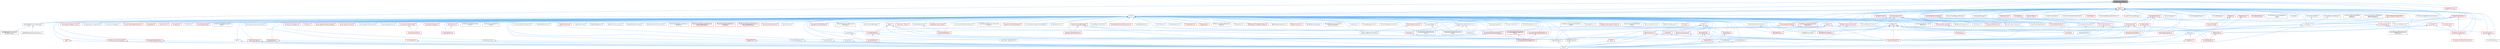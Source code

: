 digraph "UObjectBaseUtility.h"
{
 // INTERACTIVE_SVG=YES
 // LATEX_PDF_SIZE
  bgcolor="transparent";
  edge [fontname=Helvetica,fontsize=10,labelfontname=Helvetica,labelfontsize=10];
  node [fontname=Helvetica,fontsize=10,shape=box,height=0.2,width=0.4];
  Node1 [id="Node000001",label="UObjectBaseUtility.h",height=0.2,width=0.4,color="gray40", fillcolor="grey60", style="filled", fontcolor="black",tooltip=" "];
  Node1 -> Node2 [id="edge1_Node000001_Node000002",dir="back",color="steelblue1",style="solid",tooltip=" "];
  Node2 [id="Node000002",label="Actor.h",height=0.2,width=0.4,color="grey40", fillcolor="white", style="filled",URL="$d0/d43/Actor_8h.html",tooltip=" "];
  Node2 -> Node3 [id="edge2_Node000002_Node000003",dir="back",color="steelblue1",style="solid",tooltip=" "];
  Node3 [id="Node000003",label="AbilityTask_SpawnActor.h",height=0.2,width=0.4,color="grey40", fillcolor="white", style="filled",URL="$dc/d97/AbilityTask__SpawnActor_8h.html",tooltip=" "];
  Node2 -> Node4 [id="edge3_Node000002_Node000004",dir="back",color="steelblue1",style="solid",tooltip=" "];
  Node4 [id="Node000004",label="ActorDescContainerInstance\lCollection.h",height=0.2,width=0.4,color="red", fillcolor="#FFF0F0", style="filled",URL="$df/d80/ActorDescContainerInstanceCollection_8h.html",tooltip=" "];
  Node4 -> Node5 [id="edge4_Node000004_Node000005",dir="back",color="steelblue1",style="solid",tooltip=" "];
  Node5 [id="Node000005",label="WorldPartition.h",height=0.2,width=0.4,color="red", fillcolor="#FFF0F0", style="filled",URL="$de/d1e/WorldPartition_8h.html",tooltip=" "];
  Node2 -> Node25 [id="edge5_Node000002_Node000025",dir="back",color="steelblue1",style="solid",tooltip=" "];
  Node25 [id="Node000025",label="ActorDescList.h",height=0.2,width=0.4,color="red", fillcolor="#FFF0F0", style="filled",URL="$d7/da2/ActorDescList_8h.html",tooltip=" "];
  Node25 -> Node26 [id="edge6_Node000025_Node000026",dir="back",color="steelblue1",style="solid",tooltip=" "];
  Node26 [id="Node000026",label="ActorDescContainer.h",height=0.2,width=0.4,color="red", fillcolor="#FFF0F0", style="filled",URL="$de/df0/ActorDescContainer_8h.html",tooltip=" "];
  Node26 -> Node27 [id="edge7_Node000026_Node000027",dir="back",color="steelblue1",style="solid",tooltip=" "];
  Node27 [id="Node000027",label="ActorDescContainerCollection.h",height=0.2,width=0.4,color="red", fillcolor="#FFF0F0", style="filled",URL="$dc/df2/ActorDescContainerCollection_8h.html",tooltip=" "];
  Node2 -> Node35 [id="edge8_Node000002_Node000035",dir="back",color="steelblue1",style="solid",tooltip=" "];
  Node35 [id="Node000035",label="ActorDragDropOp.h",height=0.2,width=0.4,color="red", fillcolor="#FFF0F0", style="filled",URL="$dd/d1a/ActorDragDropOp_8h.html",tooltip=" "];
  Node2 -> Node37 [id="edge9_Node000002_Node000037",dir="back",color="steelblue1",style="solid",tooltip=" "];
  Node37 [id="Node000037",label="ActorElementEditorCopyAnd\lPaste.h",height=0.2,width=0.4,color="grey40", fillcolor="white", style="filled",URL="$d8/dc2/ActorElementEditorCopyAndPaste_8h.html",tooltip=" "];
  Node2 -> Node38 [id="edge10_Node000002_Node000038",dir="back",color="steelblue1",style="solid",tooltip=" "];
  Node38 [id="Node000038",label="AmbientSound.h",height=0.2,width=0.4,color="grey40", fillcolor="white", style="filled",URL="$dd/d28/AmbientSound_8h.html",tooltip=" "];
  Node38 -> Node39 [id="edge11_Node000038_Node000039",dir="back",color="steelblue1",style="solid",tooltip=" "];
  Node39 [id="Node000039",label="Engine.h",height=0.2,width=0.4,color="grey40", fillcolor="white", style="filled",URL="$d1/d34/Public_2Engine_8h.html",tooltip=" "];
  Node2 -> Node40 [id="edge12_Node000002_Node000040",dir="back",color="steelblue1",style="solid",tooltip=" "];
  Node40 [id="Node000040",label="AnimationEditorPreviewActor.h",height=0.2,width=0.4,color="grey40", fillcolor="white", style="filled",URL="$dc/d52/AnimationEditorPreviewActor_8h.html",tooltip=" "];
  Node2 -> Node41 [id="edge13_Node000002_Node000041",dir="back",color="steelblue1",style="solid",tooltip=" "];
  Node41 [id="Node000041",label="BandwidthTestActor.h",height=0.2,width=0.4,color="grey40", fillcolor="white", style="filled",URL="$d9/ddf/BandwidthTestActor_8h.html",tooltip=" "];
  Node2 -> Node42 [id="edge14_Node000002_Node000042",dir="back",color="steelblue1",style="solid",tooltip=" "];
  Node42 [id="Node000042",label="BoundsCopyComponent.h",height=0.2,width=0.4,color="grey40", fillcolor="white", style="filled",URL="$d2/d10/BoundsCopyComponent_8h.html",tooltip=" "];
  Node2 -> Node43 [id="edge15_Node000002_Node000043",dir="back",color="steelblue1",style="solid",tooltip=" "];
  Node43 [id="Node000043",label="Brush.h",height=0.2,width=0.4,color="red", fillcolor="#FFF0F0", style="filled",URL="$dc/d90/Brush_8h.html",tooltip=" "];
  Node43 -> Node45 [id="edge16_Node000043_Node000045",dir="back",color="steelblue1",style="solid",tooltip=" "];
  Node45 [id="Node000045",label="DlgReferenceTree.h",height=0.2,width=0.4,color="grey40", fillcolor="white", style="filled",URL="$db/dd3/DlgReferenceTree_8h.html",tooltip=" "];
  Node43 -> Node46 [id="edge17_Node000043_Node000046",dir="back",color="steelblue1",style="solid",tooltip=" "];
  Node46 [id="Node000046",label="EditorEngine.h",height=0.2,width=0.4,color="red", fillcolor="#FFF0F0", style="filled",URL="$da/d0c/EditorEngine_8h.html",tooltip=" "];
  Node46 -> Node265 [id="edge18_Node000046_Node000265",dir="back",color="steelblue1",style="solid",tooltip=" "];
  Node265 [id="Node000265",label="UnrealEdEngine.h",height=0.2,width=0.4,color="red", fillcolor="#FFF0F0", style="filled",URL="$d2/d51/UnrealEdEngine_8h.html",tooltip=" "];
  Node43 -> Node39 [id="edge19_Node000043_Node000039",dir="back",color="steelblue1",style="solid",tooltip=" "];
  Node43 -> Node267 [id="edge20_Node000043_Node000267",dir="back",color="steelblue1",style="solid",tooltip=" "];
  Node267 [id="Node000267",label="EngineSharedPCH.h",height=0.2,width=0.4,color="red", fillcolor="#FFF0F0", style="filled",URL="$dc/dbb/EngineSharedPCH_8h.html",tooltip=" "];
  Node2 -> Node352 [id="edge21_Node000002_Node000352",dir="back",color="steelblue1",style="solid",tooltip=" "];
  Node352 [id="Node000352",label="CableActor.h",height=0.2,width=0.4,color="grey40", fillcolor="white", style="filled",URL="$dd/d5e/CableActor_8h.html",tooltip=" "];
  Node2 -> Node353 [id="edge22_Node000002_Node000353",dir="back",color="steelblue1",style="solid",tooltip=" "];
  Node353 [id="Node000353",label="CacheManagerActor.h",height=0.2,width=0.4,color="grey40", fillcolor="white", style="filled",URL="$d6/d22/CacheManagerActor_8h.html",tooltip=" "];
  Node2 -> Node354 [id="edge23_Node000002_Node000354",dir="back",color="steelblue1",style="solid",tooltip=" "];
  Node354 [id="Node000354",label="CameraActor.h",height=0.2,width=0.4,color="grey40", fillcolor="white", style="filled",URL="$d4/df4/CameraActor_8h.html",tooltip=" "];
  Node354 -> Node39 [id="edge24_Node000354_Node000039",dir="back",color="steelblue1",style="solid",tooltip=" "];
  Node2 -> Node355 [id="edge25_Node000002_Node000355",dir="back",color="steelblue1",style="solid",tooltip=" "];
  Node355 [id="Node000355",label="CameraShakeSourceActor.h",height=0.2,width=0.4,color="grey40", fillcolor="white", style="filled",URL="$d5/d92/CameraShakeSourceActor_8h.html",tooltip=" "];
  Node2 -> Node356 [id="edge26_Node000002_Node000356",dir="back",color="steelblue1",style="solid",tooltip=" "];
  Node356 [id="Node000356",label="ChaosDeformableCollisions\lActor.h",height=0.2,width=0.4,color="grey40", fillcolor="white", style="filled",URL="$d2/dce/ChaosDeformableCollisionsActor_8h.html",tooltip=" "];
  Node2 -> Node357 [id="edge27_Node000002_Node000357",dir="back",color="steelblue1",style="solid",tooltip=" "];
  Node357 [id="Node000357",label="ChaosDeformableConstraints\lActor.h",height=0.2,width=0.4,color="grey40", fillcolor="white", style="filled",URL="$d0/dd2/ChaosDeformableConstraintsActor_8h.html",tooltip=" "];
  Node2 -> Node358 [id="edge28_Node000002_Node000358",dir="back",color="steelblue1",style="solid",tooltip=" "];
  Node358 [id="Node000358",label="ChaosDeformableSolverActor.h",height=0.2,width=0.4,color="grey40", fillcolor="white", style="filled",URL="$d2/de9/ChaosDeformableSolverActor_8h.html",tooltip=" "];
  Node358 -> Node356 [id="edge29_Node000358_Node000356",dir="back",color="steelblue1",style="solid",tooltip=" "];
  Node358 -> Node357 [id="edge30_Node000358_Node000357",dir="back",color="steelblue1",style="solid",tooltip=" "];
  Node358 -> Node359 [id="edge31_Node000358_Node000359",dir="back",color="steelblue1",style="solid",tooltip=" "];
  Node359 [id="Node000359",label="FleshActor.h",height=0.2,width=0.4,color="grey40", fillcolor="white", style="filled",URL="$d1/d7e/FleshActor_8h.html",tooltip=" "];
  Node2 -> Node360 [id="edge32_Node000002_Node000360",dir="back",color="steelblue1",style="solid",tooltip=" "];
  Node360 [id="Node000360",label="Character.h",height=0.2,width=0.4,color="red", fillcolor="#FFF0F0", style="filled",URL="$db/dc7/Character_8h.html",tooltip=" "];
  Node360 -> Node363 [id="edge33_Node000360_Node000363",dir="back",color="steelblue1",style="solid",tooltip=" "];
  Node363 [id="Node000363",label="EngineMinimal.h",height=0.2,width=0.4,color="grey40", fillcolor="white", style="filled",URL="$d0/d2c/EngineMinimal_8h.html",tooltip=" "];
  Node363 -> Node39 [id="edge34_Node000363_Node000039",dir="back",color="steelblue1",style="solid",tooltip=" "];
  Node2 -> Node364 [id="edge35_Node000002_Node000364",dir="back",color="steelblue1",style="solid",tooltip=" "];
  Node364 [id="Node000364",label="CinematicExporter.h",height=0.2,width=0.4,color="grey40", fillcolor="white", style="filled",URL="$d8/d3d/CinematicExporter_8h.html",tooltip=" "];
  Node2 -> Node365 [id="edge36_Node000002_Node000365",dir="back",color="steelblue1",style="solid",tooltip=" "];
  Node365 [id="Node000365",label="ClusterUnionActor.h",height=0.2,width=0.4,color="grey40", fillcolor="white", style="filled",URL="$d5/d54/ClusterUnionActor_8h.html",tooltip=" "];
  Node2 -> Node366 [id="edge37_Node000002_Node000366",dir="back",color="steelblue1",style="solid",tooltip=" "];
  Node366 [id="Node000366",label="ComponentEditorUtils.h",height=0.2,width=0.4,color="red", fillcolor="#FFF0F0", style="filled",URL="$d0/d4b/ComponentEditorUtils_8h.html",tooltip=" "];
  Node2 -> Node368 [id="edge38_Node000002_Node000368",dir="back",color="steelblue1",style="solid",tooltip=" "];
  Node368 [id="Node000368",label="ComponentVisualizer.h",height=0.2,width=0.4,color="red", fillcolor="#FFF0F0", style="filled",URL="$d3/d9b/ComponentVisualizer_8h.html",tooltip=" "];
  Node368 -> Node265 [id="edge39_Node000368_Node000265",dir="back",color="steelblue1",style="solid",tooltip=" "];
  Node2 -> Node370 [id="edge40_Node000002_Node000370",dir="back",color="steelblue1",style="solid",tooltip=" "];
  Node370 [id="Node000370",label="ControlPointMeshActor.h",height=0.2,width=0.4,color="grey40", fillcolor="white", style="filled",URL="$d8/db7/ControlPointMeshActor_8h.html",tooltip=" "];
  Node2 -> Node371 [id="edge41_Node000002_Node000371",dir="back",color="steelblue1",style="solid",tooltip=" "];
  Node371 [id="Node000371",label="Controller.h",height=0.2,width=0.4,color="red", fillcolor="#FFF0F0", style="filled",URL="$de/d4a/Controller_8h.html",tooltip=" "];
  Node371 -> Node363 [id="edge42_Node000371_Node000363",dir="back",color="steelblue1",style="solid",tooltip=" "];
  Node371 -> Node267 [id="edge43_Node000371_Node000267",dir="back",color="steelblue1",style="solid",tooltip=" "];
  Node2 -> Node768 [id="edge44_Node000002_Node000768",dir="back",color="steelblue1",style="solid",tooltip=" "];
  Node768 [id="Node000768",label="DecalActor.h",height=0.2,width=0.4,color="grey40", fillcolor="white", style="filled",URL="$d2/d2d/DecalActor_8h.html",tooltip=" "];
  Node768 -> Node39 [id="edge45_Node000768_Node000039",dir="back",color="steelblue1",style="solid",tooltip=" "];
  Node2 -> Node769 [id="edge46_Node000002_Node000769",dir="back",color="steelblue1",style="solid",tooltip=" "];
  Node769 [id="Node000769",label="DefaultLevelSequenceInstance\lData.h",height=0.2,width=0.4,color="grey40", fillcolor="white", style="filled",URL="$d0/d8b/DefaultLevelSequenceInstanceData_8h.html",tooltip=" "];
  Node2 -> Node760 [id="edge47_Node000002_Node000760",dir="back",color="steelblue1",style="solid",tooltip=" "];
  Node760 [id="Node000760",label="DemoNetDriver.h",height=0.2,width=0.4,color="grey40", fillcolor="white", style="filled",URL="$df/df9/DemoNetDriver_8h.html",tooltip=" "];
  Node2 -> Node770 [id="edge48_Node000002_Node000770",dir="back",color="steelblue1",style="solid",tooltip=" "];
  Node770 [id="Node000770",label="DisplayClusterLightCardActor.h",height=0.2,width=0.4,color="red", fillcolor="#FFF0F0", style="filled",URL="$d5/dc7/DisplayClusterLightCardActor_8h.html",tooltip=" "];
  Node2 -> Node147 [id="edge49_Node000002_Node000147",dir="back",color="steelblue1",style="solid",tooltip=" "];
  Node147 [id="Node000147",label="DisplayClusterRootActor.h",height=0.2,width=0.4,color="red", fillcolor="#FFF0F0", style="filled",URL="$d0/d41/DisplayClusterRootActor_8h.html",tooltip=" "];
  Node2 -> Node772 [id="edge50_Node000002_Node000772",dir="back",color="steelblue1",style="solid",tooltip=" "];
  Node772 [id="Node000772",label="DisplayClusterTestPatterns\lActor.h",height=0.2,width=0.4,color="grey40", fillcolor="white", style="filled",URL="$d0/dac/DisplayClusterTestPatternsActor_8h.html",tooltip=" "];
  Node2 -> Node45 [id="edge51_Node000002_Node000045",dir="back",color="steelblue1",style="solid",tooltip=" "];
  Node2 -> Node773 [id="edge52_Node000002_Node000773",dir="back",color="steelblue1",style="solid",tooltip=" "];
  Node773 [id="Node000773",label="DocumentationActor.h",height=0.2,width=0.4,color="grey40", fillcolor="white", style="filled",URL="$d0/dc6/DocumentationActor_8h.html",tooltip=" "];
  Node2 -> Node774 [id="edge53_Node000002_Node000774",dir="back",color="steelblue1",style="solid",tooltip=" "];
  Node774 [id="Node000774",label="EditorActorSubsystem.h",height=0.2,width=0.4,color="grey40", fillcolor="white", style="filled",URL="$d8/db1/EditorActorSubsystem_8h.html",tooltip=" "];
  Node2 -> Node46 [id="edge54_Node000002_Node000046",dir="back",color="steelblue1",style="solid",tooltip=" "];
  Node2 -> Node775 [id="edge55_Node000002_Node000775",dir="back",color="steelblue1",style="solid",tooltip=" "];
  Node775 [id="Node000775",label="Emitter.h",height=0.2,width=0.4,color="red", fillcolor="#FFF0F0", style="filled",URL="$da/d24/Emitter_8h.html",tooltip=" "];
  Node2 -> Node363 [id="edge56_Node000002_Node000363",dir="back",color="steelblue1",style="solid",tooltip=" "];
  Node2 -> Node267 [id="edge57_Node000002_Node000267",dir="back",color="steelblue1",style="solid",tooltip=" "];
  Node2 -> Node283 [id="edge58_Node000002_Node000283",dir="back",color="steelblue1",style="solid",tooltip=" "];
  Node283 [id="Node000283",label="EngineUtils.h",height=0.2,width=0.4,color="red", fillcolor="#FFF0F0", style="filled",URL="$d4/d61/EngineUtils_8h.html",tooltip=" "];
  Node283 -> Node39 [id="edge59_Node000283_Node000039",dir="back",color="steelblue1",style="solid",tooltip=" "];
  Node2 -> Node777 [id="edge60_Node000002_Node000777",dir="back",color="steelblue1",style="solid",tooltip=" "];
  Node777 [id="Node000777",label="EnvQueryGenerator_Actors\lOfClass.h",height=0.2,width=0.4,color="grey40", fillcolor="white", style="filled",URL="$d7/d2e/EnvQueryGenerator__ActorsOfClass_8h.html",tooltip=" "];
  Node2 -> Node183 [id="edge61_Node000002_Node000183",dir="back",color="steelblue1",style="solid",tooltip=" "];
  Node183 [id="Node000183",label="ExportTextDragDropOp.h",height=0.2,width=0.4,color="grey40", fillcolor="white", style="filled",URL="$de/d5c/ExportTextDragDropOp_8h.html",tooltip=" "];
  Node2 -> Node184 [id="edge62_Node000002_Node000184",dir="back",color="steelblue1",style="solid",tooltip=" "];
  Node184 [id="Node000184",label="ExternalDirtyActorsTracker.h",height=0.2,width=0.4,color="grey40", fillcolor="white", style="filled",URL="$db/d89/ExternalDirtyActorsTracker_8h.html",tooltip=" "];
  Node184 -> Node5 [id="edge63_Node000184_Node000005",dir="back",color="steelblue1",style="solid",tooltip=" "];
  Node2 -> Node359 [id="edge64_Node000002_Node000359",dir="back",color="steelblue1",style="solid",tooltip=" "];
  Node2 -> Node761 [id="edge65_Node000002_Node000761",dir="back",color="steelblue1",style="solid",tooltip=" "];
  Node761 [id="Node000761",label="GameModeBase.h",height=0.2,width=0.4,color="red", fillcolor="#FFF0F0", style="filled",URL="$d2/d5b/GameModeBase_8h.html",tooltip=" "];
  Node761 -> Node363 [id="edge66_Node000761_Node000363",dir="back",color="steelblue1",style="solid",tooltip=" "];
  Node761 -> Node764 [id="edge67_Node000761_Node000764",dir="back",color="steelblue1",style="solid",tooltip=" "];
  Node764 [id="Node000764",label="GameStateBase.h",height=0.2,width=0.4,color="red", fillcolor="#FFF0F0", style="filled",URL="$dd/db9/GameStateBase_8h.html",tooltip=" "];
  Node2 -> Node778 [id="edge68_Node000002_Node000778",dir="back",color="steelblue1",style="solid",tooltip=" "];
  Node778 [id="Node000778",label="GameSession.h",height=0.2,width=0.4,color="grey40", fillcolor="white", style="filled",URL="$d1/d7f/GameSession_8h.html",tooltip=" "];
  Node778 -> Node39 [id="edge69_Node000778_Node000039",dir="back",color="steelblue1",style="solid",tooltip=" "];
  Node2 -> Node764 [id="edge70_Node000002_Node000764",dir="back",color="steelblue1",style="solid",tooltip=" "];
  Node2 -> Node779 [id="edge71_Node000002_Node000779",dir="back",color="steelblue1",style="solid",tooltip=" "];
  Node779 [id="Node000779",label="GameplayAbilityTargetActor.h",height=0.2,width=0.4,color="red", fillcolor="#FFF0F0", style="filled",URL="$d7/d35/GameplayAbilityTargetActor_8h.html",tooltip=" "];
  Node2 -> Node787 [id="edge72_Node000002_Node000787",dir="back",color="steelblue1",style="solid",tooltip=" "];
  Node787 [id="Node000787",label="GameplayAbilityTargetData\lFilter.h",height=0.2,width=0.4,color="red", fillcolor="#FFF0F0", style="filled",URL="$d5/d2f/GameplayAbilityTargetDataFilter_8h.html",tooltip=" "];
  Node787 -> Node779 [id="edge73_Node000787_Node000779",dir="back",color="steelblue1",style="solid",tooltip=" "];
  Node2 -> Node793 [id="edge74_Node000002_Node000793",dir="back",color="steelblue1",style="solid",tooltip=" "];
  Node793 [id="Node000793",label="GameplayAbilityTargetTypes.h",height=0.2,width=0.4,color="red", fillcolor="#FFF0F0", style="filled",URL="$d8/dd1/GameplayAbilityTargetTypes_8h.html",tooltip=" "];
  Node793 -> Node3 [id="edge75_Node000793_Node000003",dir="back",color="steelblue1",style="solid",tooltip=" "];
  Node793 -> Node779 [id="edge76_Node000793_Node000779",dir="back",color="steelblue1",style="solid",tooltip=" "];
  Node2 -> Node841 [id="edge77_Node000002_Node000841",dir="back",color="steelblue1",style="solid",tooltip=" "];
  Node841 [id="Node000841",label="GameplayAbilityWorldReticle.h",height=0.2,width=0.4,color="red", fillcolor="#FFF0F0", style="filled",URL="$db/dd7/GameplayAbilityWorldReticle_8h.html",tooltip=" "];
  Node841 -> Node779 [id="edge78_Node000841_Node000779",dir="back",color="steelblue1",style="solid",tooltip=" "];
  Node2 -> Node843 [id="edge79_Node000002_Node000843",dir="back",color="steelblue1",style="solid",tooltip=" "];
  Node843 [id="Node000843",label="GameplayCueNotify_Actor.h",height=0.2,width=0.4,color="red", fillcolor="#FFF0F0", style="filled",URL="$df/d91/GameplayCueNotify__Actor_8h.html",tooltip=" "];
  Node2 -> Node846 [id="edge80_Node000002_Node000846",dir="back",color="steelblue1",style="solid",tooltip=" "];
  Node846 [id="Node000846",label="GameplayEffectTypes.h",height=0.2,width=0.4,color="red", fillcolor="#FFF0F0", style="filled",URL="$d7/d59/GameplayEffectTypes_8h.html",tooltip=" "];
  Node846 -> Node847 [id="edge81_Node000846_Node000847",dir="back",color="steelblue1",style="solid",tooltip=" "];
  Node847 [id="Node000847",label="AbilitySystemGlobals.h",height=0.2,width=0.4,color="red", fillcolor="#FFF0F0", style="filled",URL="$dc/d82/AbilitySystemGlobals_8h.html",tooltip=" "];
  Node846 -> Node793 [id="edge82_Node000846_Node000793",dir="back",color="steelblue1",style="solid",tooltip=" "];
  Node2 -> Node766 [id="edge83_Node000002_Node000766",dir="back",color="steelblue1",style="solid",tooltip=" "];
  Node766 [id="Node000766",label="GameplayStatics.h",height=0.2,width=0.4,color="grey40", fillcolor="white", style="filled",URL="$d9/dc8/GameplayStatics_8h.html",tooltip=" "];
  Node766 -> Node363 [id="edge84_Node000766_Node000363",dir="back",color="steelblue1",style="solid",tooltip=" "];
  Node2 -> Node878 [id="edge85_Node000002_Node000878",dir="back",color="steelblue1",style="solid",tooltip=" "];
  Node878 [id="Node000878",label="GameplayTask_SpawnActor.h",height=0.2,width=0.4,color="grey40", fillcolor="white", style="filled",URL="$de/d1d/GameplayTask__SpawnActor_8h.html",tooltip=" "];
  Node2 -> Node879 [id="edge86_Node000002_Node000879",dir="back",color="steelblue1",style="solid",tooltip=" "];
  Node879 [id="Node000879",label="GenericSmartObject.h",height=0.2,width=0.4,color="grey40", fillcolor="white", style="filled",URL="$db/dd3/GenericSmartObject_8h.html",tooltip=" "];
  Node2 -> Node880 [id="edge87_Node000002_Node000880",dir="back",color="steelblue1",style="solid",tooltip=" "];
  Node880 [id="Node000880",label="GenericTeamAgentInterface.h",height=0.2,width=0.4,color="red", fillcolor="#FFF0F0", style="filled",URL="$de/dd7/GenericTeamAgentInterface_8h.html",tooltip=" "];
  Node2 -> Node906 [id="edge88_Node000002_Node000906",dir="back",color="steelblue1",style="solid",tooltip=" "];
  Node906 [id="Node000906",label="GraphEditor.h",height=0.2,width=0.4,color="red", fillcolor="#FFF0F0", style="filled",URL="$dc/dc5/GraphEditor_8h.html",tooltip=" "];
  Node2 -> Node971 [id="edge89_Node000002_Node000971",dir="back",color="steelblue1",style="solid",tooltip=" "];
  Node971 [id="Node000971",label="GroomActor.h",height=0.2,width=0.4,color="red", fillcolor="#FFF0F0", style="filled",URL="$d6/de0/GroomActor_8h.html",tooltip=" "];
  Node2 -> Node973 [id="edge90_Node000002_Node000973",dir="back",color="steelblue1",style="solid",tooltip=" "];
  Node973 [id="Node000973",label="GroupActor.h",height=0.2,width=0.4,color="red", fillcolor="#FFF0F0", style="filled",URL="$da/dd2/GroupActor_8h.html",tooltip=" "];
  Node2 -> Node974 [id="edge91_Node000002_Node000974",dir="back",color="steelblue1",style="solid",tooltip=" "];
  Node974 [id="Node000974",label="HLODActor.h",height=0.2,width=0.4,color="grey40", fillcolor="white", style="filled",URL="$d7/d35/HLODActor_8h.html",tooltip=" "];
  Node2 -> Node975 [id="edge92_Node000002_Node000975",dir="back",color="steelblue1",style="solid",tooltip=" "];
  Node975 [id="Node000975",label="HUD.h",height=0.2,width=0.4,color="red", fillcolor="#FFF0F0", style="filled",URL="$d0/d0b/HUD_8h.html",tooltip=" "];
  Node975 -> Node39 [id="edge93_Node000975_Node000039",dir="back",color="steelblue1",style="solid",tooltip=" "];
  Node2 -> Node978 [id="edge94_Node000002_Node000978",dir="back",color="steelblue1",style="solid",tooltip=" "];
  Node978 [id="Node000978",label="HeterogeneousVolumeInterface.h",height=0.2,width=0.4,color="grey40", fillcolor="white", style="filled",URL="$d3/de3/HeterogeneousVolumeInterface_8h.html",tooltip=" "];
  Node2 -> Node979 [id="edge95_Node000002_Node000979",dir="back",color="steelblue1",style="solid",tooltip=" "];
  Node979 [id="Node000979",label="Info.h",height=0.2,width=0.4,color="red", fillcolor="#FFF0F0", style="filled",URL="$d3/d00/Info_8h.html",tooltip=" "];
  Node979 -> Node39 [id="edge96_Node000979_Node000039",dir="back",color="steelblue1",style="solid",tooltip=" "];
  Node979 -> Node267 [id="edge97_Node000979_Node000267",dir="back",color="steelblue1",style="solid",tooltip=" "];
  Node979 -> Node761 [id="edge98_Node000979_Node000761",dir="back",color="steelblue1",style="solid",tooltip=" "];
  Node979 -> Node778 [id="edge99_Node000979_Node000778",dir="back",color="steelblue1",style="solid",tooltip=" "];
  Node979 -> Node764 [id="edge100_Node000979_Node000764",dir="back",color="steelblue1",style="solid",tooltip=" "];
  Node979 -> Node984 [id="edge101_Node000979_Node000984",dir="back",color="steelblue1",style="solid",tooltip=" "];
  Node984 [id="Node000984",label="PlayerState.h",height=0.2,width=0.4,color="red", fillcolor="#FFF0F0", style="filled",URL="$d4/d0c/PlayerState_8h.html",tooltip=" "];
  Node984 -> Node39 [id="edge102_Node000984_Node000039",dir="back",color="steelblue1",style="solid",tooltip=" "];
  Node979 -> Node281 [id="edge103_Node000979_Node000281",dir="back",color="steelblue1",style="solid",tooltip=" "];
  Node281 [id="Node000281",label="WorldSettings.h",height=0.2,width=0.4,color="red", fillcolor="#FFF0F0", style="filled",URL="$dd/d74/WorldSettings_8h.html",tooltip=" "];
  Node281 -> Node39 [id="edge104_Node000281_Node000039",dir="back",color="steelblue1",style="solid",tooltip=" "];
  Node281 -> Node267 [id="edge105_Node000281_Node000267",dir="back",color="steelblue1",style="solid",tooltip=" "];
  Node281 -> Node283 [id="edge106_Node000281_Node000283",dir="back",color="steelblue1",style="solid",tooltip=" "];
  Node2 -> Node1000 [id="edge107_Node000002_Node001000",dir="back",color="steelblue1",style="solid",tooltip=" "];
  Node1000 [id="Node001000",label="InteractiveToolObjects.h",height=0.2,width=0.4,color="red", fillcolor="#FFF0F0", style="filled",URL="$d6/d81/InteractiveToolObjects_8h.html",tooltip=" "];
  Node2 -> Node1007 [id="edge108_Node000002_Node001007",dir="back",color="steelblue1",style="solid",tooltip=" "];
  Node1007 [id="Node001007",label="KismetEditorUtilities.h",height=0.2,width=0.4,color="red", fillcolor="#FFF0F0", style="filled",URL="$d4/d72/KismetEditorUtilities_8h.html",tooltip=" "];
  Node2 -> Node912 [id="edge109_Node000002_Node000912",dir="back",color="steelblue1",style="solid",tooltip=" "];
  Node912 [id="Node000912",label="KismetNodeInfoContext.h",height=0.2,width=0.4,color="grey40", fillcolor="white", style="filled",URL="$d3/dfc/KismetNodeInfoContext_8h.html",tooltip=" "];
  Node2 -> Node668 [id="edge110_Node000002_Node000668",dir="back",color="steelblue1",style="solid",tooltip=" "];
  Node668 [id="Node000668",label="LODActor.h",height=0.2,width=0.4,color="red", fillcolor="#FFF0F0", style="filled",URL="$df/de0/LODActor_8h.html",tooltip=" "];
  Node2 -> Node1009 [id="edge111_Node000002_Node001009",dir="back",color="steelblue1",style="solid",tooltip=" "];
  Node1009 [id="Node001009",label="LandscapeBlueprintBrushBase.h",height=0.2,width=0.4,color="red", fillcolor="#FFF0F0", style="filled",URL="$d5/de5/LandscapeBlueprintBrushBase_8h.html",tooltip=" "];
  Node2 -> Node1010 [id="edge112_Node000002_Node001010",dir="back",color="steelblue1",style="solid",tooltip=" "];
  Node1010 [id="Node001010",label="LandscapeGizmoActor.h",height=0.2,width=0.4,color="red", fillcolor="#FFF0F0", style="filled",URL="$d5/d41/LandscapeGizmoActor_8h.html",tooltip=" "];
  Node2 -> Node1012 [id="edge113_Node000002_Node001012",dir="back",color="steelblue1",style="solid",tooltip=" "];
  Node1012 [id="Node001012",label="LandscapeMeshProxyActor.h",height=0.2,width=0.4,color="grey40", fillcolor="white", style="filled",URL="$d9/d7e/LandscapeMeshProxyActor_8h.html",tooltip=" "];
  Node2 -> Node442 [id="edge114_Node000002_Node000442",dir="back",color="steelblue1",style="solid",tooltip=" "];
  Node442 [id="Node000442",label="LandscapeProxy.h",height=0.2,width=0.4,color="red", fillcolor="#FFF0F0", style="filled",URL="$db/dae/LandscapeProxy_8h.html",tooltip=" "];
  Node2 -> Node1013 [id="edge115_Node000002_Node001013",dir="back",color="steelblue1",style="solid",tooltip=" "];
  Node1013 [id="Node001013",label="LandscapeSplineActor.h",height=0.2,width=0.4,color="grey40", fillcolor="white", style="filled",URL="$d8/d09/LandscapeSplineActor_8h.html",tooltip=" "];
  Node2 -> Node1014 [id="edge116_Node000002_Node001014",dir="back",color="steelblue1",style="solid",tooltip=" "];
  Node1014 [id="Node001014",label="LevelBounds.h",height=0.2,width=0.4,color="grey40", fillcolor="white", style="filled",URL="$d8/d37/LevelBounds_8h.html",tooltip=" "];
  Node1014 -> Node39 [id="edge117_Node001014_Node000039",dir="back",color="steelblue1",style="solid",tooltip=" "];
  Node2 -> Node168 [id="edge118_Node000002_Node000168",dir="back",color="steelblue1",style="solid",tooltip=" "];
  Node168 [id="Node000168",label="LevelEditorViewport.h",height=0.2,width=0.4,color="red", fillcolor="#FFF0F0", style="filled",URL="$d4/ddf/LevelEditorViewport_8h.html",tooltip=" "];
  Node2 -> Node1015 [id="edge119_Node000002_Node001015",dir="back",color="steelblue1",style="solid",tooltip=" "];
  Node1015 [id="Node001015",label="LevelInstanceActor.h",height=0.2,width=0.4,color="red", fillcolor="#FFF0F0", style="filled",URL="$d6/d53/LevelInstanceActor_8h.html",tooltip=" "];
  Node2 -> Node1016 [id="edge120_Node000002_Node001016",dir="back",color="steelblue1",style="solid",tooltip=" "];
  Node1016 [id="Node001016",label="LevelInstanceActorImpl.h",height=0.2,width=0.4,color="red", fillcolor="#FFF0F0", style="filled",URL="$d6/df6/LevelInstanceActorImpl_8h.html",tooltip=" "];
  Node1016 -> Node1015 [id="edge121_Node001016_Node001015",dir="back",color="steelblue1",style="solid",tooltip=" "];
  Node2 -> Node1019 [id="edge122_Node000002_Node001019",dir="back",color="steelblue1",style="solid",tooltip=" "];
  Node1019 [id="Node001019",label="LevelInstanceEditorInstance\lActor.h",height=0.2,width=0.4,color="grey40", fillcolor="white", style="filled",URL="$d8/d5a/LevelInstanceEditorInstanceActor_8h.html",tooltip=" "];
  Node2 -> Node1020 [id="edge123_Node000002_Node001020",dir="back",color="steelblue1",style="solid",tooltip=" "];
  Node1020 [id="Node001020",label="LevelInstanceEditorPivot\lActor.h",height=0.2,width=0.4,color="grey40", fillcolor="white", style="filled",URL="$d4/de7/LevelInstanceEditorPivotActor_8h.html",tooltip=" "];
  Node2 -> Node1021 [id="edge124_Node000002_Node001021",dir="back",color="steelblue1",style="solid",tooltip=" "];
  Node1021 [id="Node001021",label="LevelScriptActor.h",height=0.2,width=0.4,color="grey40", fillcolor="white", style="filled",URL="$d1/da8/LevelScriptActor_8h.html",tooltip=" "];
  Node1021 -> Node39 [id="edge125_Node001021_Node000039",dir="back",color="steelblue1",style="solid",tooltip=" "];
  Node2 -> Node1022 [id="edge126_Node000002_Node001022",dir="back",color="steelblue1",style="solid",tooltip=" "];
  Node1022 [id="Node001022",label="LevelSequenceActor.h",height=0.2,width=0.4,color="red", fillcolor="#FFF0F0", style="filled",URL="$dd/d4d/LevelSequenceActor_8h.html",tooltip=" "];
  Node1022 -> Node1024 [id="edge127_Node001022_Node001024",dir="back",color="steelblue1",style="solid",tooltip=" "];
  Node1024 [id="Node001024",label="SequenceMediaController.h",height=0.2,width=0.4,color="grey40", fillcolor="white", style="filled",URL="$de/d88/SequenceMediaController_8h.html",tooltip=" "];
  Node2 -> Node1025 [id="edge128_Node000002_Node001025",dir="back",color="steelblue1",style="solid",tooltip=" "];
  Node1025 [id="Node001025",label="Light.h",height=0.2,width=0.4,color="red", fillcolor="#FFF0F0", style="filled",URL="$d4/d73/Light_8h.html",tooltip=" "];
  Node1025 -> Node39 [id="edge129_Node001025_Node000039",dir="back",color="steelblue1",style="solid",tooltip=" "];
  Node2 -> Node1031 [id="edge130_Node000002_Node001031",dir="back",color="steelblue1",style="solid",tooltip=" "];
  Node1031 [id="Node001031",label="LightSceneProxy.h",height=0.2,width=0.4,color="red", fillcolor="#FFF0F0", style="filled",URL="$d1/d0e/LightSceneProxy_8h.html",tooltip=" "];
  Node2 -> Node1034 [id="edge131_Node000002_Node001034",dir="back",color="steelblue1",style="solid",tooltip=" "];
  Node1034 [id="Node001034",label="LightWeightInstanceManager.h",height=0.2,width=0.4,color="grey40", fillcolor="white", style="filled",URL="$d8/d04/LightWeightInstanceManager_8h.html",tooltip=" "];
  Node1034 -> Node1035 [id="edge132_Node001034_Node001035",dir="back",color="steelblue1",style="solid",tooltip=" "];
  Node1035 [id="Node001035",label="LightWeightInstanceStatic\lMeshManager.h",height=0.2,width=0.4,color="grey40", fillcolor="white", style="filled",URL="$d4/d75/LightWeightInstanceStaticMeshManager_8h.html",tooltip=" "];
  Node1034 -> Node1036 [id="edge133_Node001034_Node001036",dir="back",color="steelblue1",style="solid",tooltip=" "];
  Node1036 [id="Node001036",label="LightWeightInstanceSubsystem.h",height=0.2,width=0.4,color="grey40", fillcolor="white", style="filled",URL="$df/d1e/LightWeightInstanceSubsystem_8h.html",tooltip=" "];
  Node2 -> Node1037 [id="edge134_Node000002_Node001037",dir="back",color="steelblue1",style="solid",tooltip=" "];
  Node1037 [id="Node001037",label="LightmassPortal.h",height=0.2,width=0.4,color="grey40", fillcolor="white", style="filled",URL="$d5/df6/LightmassPortal_8h.html",tooltip=" "];
  Node2 -> Node1038 [id="edge135_Node000002_Node001038",dir="back",color="steelblue1",style="solid",tooltip=" "];
  Node1038 [id="Node001038",label="MapBuildDataActor.h",height=0.2,width=0.4,color="grey40", fillcolor="white", style="filled",URL="$de/d00/MapBuildDataActor_8h.html",tooltip=" "];
  Node2 -> Node1039 [id="edge136_Node000002_Node001039",dir="back",color="steelblue1",style="solid",tooltip=" "];
  Node1039 [id="Node001039",label="MaterialInstanceActor.h",height=0.2,width=0.4,color="grey40", fillcolor="white", style="filled",URL="$dc/db3/MaterialInstanceActor_8h.html",tooltip=" "];
  Node2 -> Node1040 [id="edge137_Node000002_Node001040",dir="back",color="steelblue1",style="solid",tooltip=" "];
  Node1040 [id="Node001040",label="MediaBundleActorBase.h",height=0.2,width=0.4,color="grey40", fillcolor="white", style="filled",URL="$dd/da9/MediaBundleActorBase_8h.html",tooltip=" "];
  Node2 -> Node1041 [id="edge138_Node000002_Node001041",dir="back",color="steelblue1",style="solid",tooltip=" "];
  Node1041 [id="Node001041",label="ModularVehicleClusterActor.h",height=0.2,width=0.4,color="grey40", fillcolor="white", style="filled",URL="$db/d99/ModularVehicleClusterActor_8h.html",tooltip=" "];
  Node2 -> Node1042 [id="edge139_Node000002_Node001042",dir="back",color="steelblue1",style="solid",tooltip=" "];
  Node1042 [id="Node001042",label="MovieSceneReplaceableActor\lBinding.h",height=0.2,width=0.4,color="grey40", fillcolor="white", style="filled",URL="$d3/da7/MovieSceneReplaceableActorBinding_8h.html",tooltip=" "];
  Node2 -> Node1043 [id="edge140_Node000002_Node001043",dir="back",color="steelblue1",style="solid",tooltip=" "];
  Node1043 [id="Node001043",label="MovieSceneReplaceableDirector\lBlueprintBinding.h",height=0.2,width=0.4,color="red", fillcolor="#FFF0F0", style="filled",URL="$d6/deb/MovieSceneReplaceableDirectorBlueprintBinding_8h.html",tooltip=" "];
  Node2 -> Node1044 [id="edge141_Node000002_Node001044",dir="back",color="steelblue1",style="solid",tooltip=" "];
  Node1044 [id="Node001044",label="MovieSceneSpawnableActor\lBinding.h",height=0.2,width=0.4,color="red", fillcolor="#FFF0F0", style="filled",URL="$db/d74/MovieSceneSpawnableActorBinding_8h.html",tooltip=" "];
  Node2 -> Node1046 [id="edge142_Node000002_Node001046",dir="back",color="steelblue1",style="solid",tooltip=" "];
  Node1046 [id="Node001046",label="MovieSceneSpawnableDirector\lBlueprintBinding.h",height=0.2,width=0.4,color="red", fillcolor="#FFF0F0", style="filled",URL="$db/d4a/MovieSceneSpawnableDirectorBlueprintBinding_8h.html",tooltip=" "];
  Node2 -> Node1047 [id="edge143_Node000002_Node001047",dir="back",color="steelblue1",style="solid",tooltip=" "];
  Node1047 [id="Node001047",label="MovieSceneSubSection.h",height=0.2,width=0.4,color="red", fillcolor="#FFF0F0", style="filled",URL="$dd/d38/MovieSceneSubSection_8h.html",tooltip=" "];
  Node2 -> Node1057 [id="edge144_Node000002_Node001057",dir="back",color="steelblue1",style="solid",tooltip=" "];
  Node1057 [id="Node001057",label="NavLinkProxy.h",height=0.2,width=0.4,color="grey40", fillcolor="white", style="filled",URL="$d7/dda/NavLinkProxy_8h.html",tooltip=" "];
  Node2 -> Node1058 [id="edge145_Node000002_Node001058",dir="back",color="steelblue1",style="solid",tooltip=" "];
  Node1058 [id="Node001058",label="NavMovementComponent.h",height=0.2,width=0.4,color="red", fillcolor="#FFF0F0", style="filled",URL="$de/d97/NavMovementComponent_8h.html",tooltip=" "];
  Node1058 -> Node39 [id="edge146_Node001058_Node000039",dir="back",color="steelblue1",style="solid",tooltip=" "];
  Node2 -> Node1069 [id="edge147_Node000002_Node001069",dir="back",color="steelblue1",style="solid",tooltip=" "];
  Node1069 [id="Node001069",label="NavMoverComponent.h",height=0.2,width=0.4,color="grey40", fillcolor="white", style="filled",URL="$df/dbc/NavMoverComponent_8h.html",tooltip=" "];
  Node2 -> Node1070 [id="edge148_Node000002_Node001070",dir="back",color="steelblue1",style="solid",tooltip=" "];
  Node1070 [id="Node001070",label="NavigationObjectBase.h",height=0.2,width=0.4,color="red", fillcolor="#FFF0F0", style="filled",URL="$de/d3b/NavigationObjectBase_8h.html",tooltip=" "];
  Node1070 -> Node39 [id="edge149_Node001070_Node000039",dir="back",color="steelblue1",style="solid",tooltip=" "];
  Node2 -> Node1073 [id="edge150_Node000002_Node001073",dir="back",color="steelblue1",style="solid",tooltip=" "];
  Node1073 [id="Node001073",label="NavigationToolFilterBase.h",height=0.2,width=0.4,color="red", fillcolor="#FFF0F0", style="filled",URL="$d6/d34/NavigationToolFilterBase_8h.html",tooltip=" "];
  Node2 -> Node1087 [id="edge151_Node000002_Node001087",dir="back",color="steelblue1",style="solid",tooltip=" "];
  Node1087 [id="Node001087",label="NetConnection.h",height=0.2,width=0.4,color="red", fillcolor="#FFF0F0", style="filled",URL="$d6/d03/NetConnection_8h.html",tooltip=" "];
  Node1087 -> Node39 [id="edge152_Node001087_Node000039",dir="back",color="steelblue1",style="solid",tooltip=" "];
  Node1087 -> Node267 [id="edge153_Node001087_Node000267",dir="back",color="steelblue1",style="solid",tooltip=" "];
  Node2 -> Node1096 [id="edge154_Node000002_Node001096",dir="back",color="steelblue1",style="solid",tooltip=" "];
  Node1096 [id="Node001096",label="NetworkPredictionReplicated\lManager.h",height=0.2,width=0.4,color="grey40", fillcolor="white", style="filled",URL="$d3/df1/NetworkPredictionReplicatedManager_8h.html",tooltip=" "];
  Node2 -> Node1097 [id="edge155_Node000002_Node001097",dir="back",color="steelblue1",style="solid",tooltip=" "];
  Node1097 [id="Node001097",label="Note.h",height=0.2,width=0.4,color="grey40", fillcolor="white", style="filled",URL="$dd/d75/Note_8h.html",tooltip=" "];
  Node1097 -> Node39 [id="edge156_Node001097_Node000039",dir="back",color="steelblue1",style="solid",tooltip=" "];
  Node2 -> Node710 [id="edge157_Node000002_Node000710",dir="back",color="steelblue1",style="solid",tooltip=" "];
  Node710 [id="Node000710",label="ParticleEventManager.h",height=0.2,width=0.4,color="grey40", fillcolor="white", style="filled",URL="$dc/df9/ParticleEventManager_8h.html",tooltip=" "];
  Node2 -> Node1098 [id="edge158_Node000002_Node001098",dir="back",color="steelblue1",style="solid",tooltip=" "];
  Node1098 [id="Node001098",label="PartitionActor.h",height=0.2,width=0.4,color="red", fillcolor="#FFF0F0", style="filled",URL="$d0/d28/PartitionActor_8h.html",tooltip=" "];
  Node1098 -> Node442 [id="edge159_Node001098_Node000442",dir="back",color="steelblue1",style="solid",tooltip=" "];
  Node2 -> Node1103 [id="edge160_Node000002_Node001103",dir="back",color="steelblue1",style="solid",tooltip=" "];
  Node1103 [id="Node001103",label="Pawn.h",height=0.2,width=0.4,color="red", fillcolor="#FFF0F0", style="filled",URL="$db/d0a/Pawn_8h.html",tooltip=" "];
  Node1103 -> Node360 [id="edge161_Node001103_Node000360",dir="back",color="steelblue1",style="solid",tooltip=" "];
  Node1103 -> Node363 [id="edge162_Node001103_Node000363",dir="back",color="steelblue1",style="solid",tooltip=" "];
  Node1103 -> Node267 [id="edge163_Node001103_Node000267",dir="back",color="steelblue1",style="solid",tooltip=" "];
  Node1103 -> Node761 [id="edge164_Node001103_Node000761",dir="back",color="steelblue1",style="solid",tooltip=" "];
  Node2 -> Node1109 [id="edge165_Node000002_Node001109",dir="back",color="steelblue1",style="solid",tooltip=" "];
  Node1109 [id="Node001109",label="PhysScene_Chaos.h",height=0.2,width=0.4,color="red", fillcolor="#FFF0F0", style="filled",URL="$d7/dc5/PhysScene__Chaos_8h.html",tooltip=" "];
  Node2 -> Node1111 [id="edge166_Node000002_Node001111",dir="back",color="steelblue1",style="solid",tooltip=" "];
  Node1111 [id="Node001111",label="PlayerCameraManager.h",height=0.2,width=0.4,color="red", fillcolor="#FFF0F0", style="filled",URL="$d6/da6/PlayerCameraManager_8h.html",tooltip=" "];
  Node1111 -> Node147 [id="edge167_Node001111_Node000147",dir="back",color="steelblue1",style="solid",tooltip=" "];
  Node1111 -> Node39 [id="edge168_Node001111_Node000039",dir="back",color="steelblue1",style="solid",tooltip=" "];
  Node1111 -> Node267 [id="edge169_Node001111_Node000267",dir="back",color="steelblue1",style="solid",tooltip=" "];
  Node2 -> Node984 [id="edge170_Node000002_Node000984",dir="back",color="steelblue1",style="solid",tooltip=" "];
  Node2 -> Node453 [id="edge171_Node000002_Node000453",dir="back",color="steelblue1",style="solid",tooltip=" "];
  Node453 [id="Node000453",label="PrimitiveComponent.h",height=0.2,width=0.4,color="red", fillcolor="#FFF0F0", style="filled",URL="$df/d9f/PrimitiveComponent_8h.html",tooltip=" "];
  Node453 -> Node363 [id="edge172_Node000453_Node000363",dir="back",color="steelblue1",style="solid",tooltip=" "];
  Node453 -> Node267 [id="edge173_Node000453_Node000267",dir="back",color="steelblue1",style="solid",tooltip=" "];
  Node2 -> Node1112 [id="edge174_Node000002_Node001112",dir="back",color="steelblue1",style="solid",tooltip=" "];
  Node1112 [id="Node001112",label="ReflectionCapture.h",height=0.2,width=0.4,color="red", fillcolor="#FFF0F0", style="filled",URL="$d2/d7b/ReflectionCapture_8h.html",tooltip=" "];
  Node1112 -> Node39 [id="edge175_Node001112_Node000039",dir="back",color="steelblue1",style="solid",tooltip=" "];
  Node2 -> Node1116 [id="edge176_Node000002_Node001116",dir="back",color="steelblue1",style="solid",tooltip=" "];
  Node1116 [id="Node001116",label="RigVMExecuteContext.h",height=0.2,width=0.4,color="red", fillcolor="#FFF0F0", style="filled",URL="$d8/d0d/RigVMExecuteContext_8h.html",tooltip=" "];
  Node2 -> Node1274 [id="edge177_Node000002_Node001274",dir="back",color="steelblue1",style="solid",tooltip=" "];
  Node1274 [id="Node001274",label="RigidBodyBase.h",height=0.2,width=0.4,color="red", fillcolor="#FFF0F0", style="filled",URL="$d6/dba/RigidBodyBase_8h.html",tooltip=" "];
  Node1274 -> Node39 [id="edge178_Node001274_Node000039",dir="back",color="steelblue1",style="solid",tooltip=" "];
  Node2 -> Node1278 [id="edge179_Node000002_Node001278",dir="back",color="steelblue1",style="solid",tooltip=" "];
  Node1278 [id="Node001278",label="RuntimeVirtualTextureVolume.h",height=0.2,width=0.4,color="grey40", fillcolor="white", style="filled",URL="$d0/d5c/RuntimeVirtualTextureVolume_8h.html",tooltip=" "];
  Node2 -> Node218 [id="edge180_Node000002_Node000218",dir="back",color="steelblue1",style="solid",tooltip=" "];
  Node218 [id="Node000218",label="SSCSEditor.h",height=0.2,width=0.4,color="grey40", fillcolor="white", style="filled",URL="$d0/d2e/SSCSEditor_8h.html",tooltip=" "];
  Node2 -> Node1279 [id="edge181_Node000002_Node001279",dir="back",color="steelblue1",style="solid",tooltip=" "];
  Node1279 [id="Node001279",label="SceneCapture.h",height=0.2,width=0.4,color="red", fillcolor="#FFF0F0", style="filled",URL="$df/d5a/SceneCapture_8h.html",tooltip=" "];
  Node1279 -> Node39 [id="edge182_Node001279_Node000039",dir="back",color="steelblue1",style="solid",tooltip=" "];
  Node2 -> Node1283 [id="edge183_Node000002_Node001283",dir="back",color="steelblue1",style="solid",tooltip=" "];
  Node1283 [id="Node001283",label="ScopedSuspendRerunConstruction\lScripts.h",height=0.2,width=0.4,color="grey40", fillcolor="white", style="filled",URL="$da/d18/ScopedSuspendRerunConstructionScripts_8h.html",tooltip=" "];
  Node2 -> Node1024 [id="edge184_Node000002_Node001024",dir="back",color="steelblue1",style="solid",tooltip=" "];
  Node2 -> Node1284 [id="edge185_Node000002_Node001284",dir="back",color="steelblue1",style="solid",tooltip=" "];
  Node1284 [id="Node001284",label="SequencerTrackFilterBase.h",height=0.2,width=0.4,color="red", fillcolor="#FFF0F0", style="filled",URL="$d8/def/Filters_2SequencerTrackFilterBase_8h.html",tooltip=" "];
  Node2 -> Node1299 [id="edge186_Node000002_Node001299",dir="back",color="steelblue1",style="solid",tooltip=" "];
  Node1299 [id="Node001299",label="ServerStreamingLevelsVisibility.h",height=0.2,width=0.4,color="grey40", fillcolor="white", style="filled",URL="$d5/dae/ServerStreamingLevelsVisibility_8h.html",tooltip=" "];
  Node2 -> Node1300 [id="edge187_Node000002_Node001300",dir="back",color="steelblue1",style="solid",tooltip=" "];
  Node1300 [id="Node001300",label="SimModuleActor.h",height=0.2,width=0.4,color="grey40", fillcolor="white", style="filled",URL="$d0/d65/SimModuleActor_8h.html",tooltip=" "];
  Node2 -> Node1301 [id="edge188_Node000002_Node001301",dir="back",color="steelblue1",style="solid",tooltip=" "];
  Node1301 [id="Node001301",label="SimpleConstructionScript.h",height=0.2,width=0.4,color="red", fillcolor="#FFF0F0", style="filled",URL="$d4/db8/SimpleConstructionScript_8h.html",tooltip=" "];
  Node1301 -> Node39 [id="edge189_Node001301_Node000039",dir="back",color="steelblue1",style="solid",tooltip=" "];
  Node2 -> Node1303 [id="edge190_Node000002_Node001303",dir="back",color="steelblue1",style="solid",tooltip=" "];
  Node1303 [id="Node001303",label="SkeletalMeshActor.h",height=0.2,width=0.4,color="grey40", fillcolor="white", style="filled",URL="$dc/d45/SkeletalMeshActor_8h.html",tooltip=" "];
  Node1303 -> Node1304 [id="edge191_Node001303_Node001304",dir="back",color="steelblue1",style="solid",tooltip=" "];
  Node1304 [id="Node001304",label="ThumbnailHelpers.h",height=0.2,width=0.4,color="red", fillcolor="#FFF0F0", style="filled",URL="$d7/d06/ThumbnailHelpers_8h.html",tooltip=" "];
  Node2 -> Node1311 [id="edge192_Node000002_Node001311",dir="back",color="steelblue1",style="solid",tooltip=" "];
  Node1311 [id="Node001311",label="SmartObjectCollection.h",height=0.2,width=0.4,color="grey40", fillcolor="white", style="filled",URL="$df/d9b/SmartObjectCollection_8h.html",tooltip=" "];
  Node2 -> Node1312 [id="edge193_Node000002_Node001312",dir="back",color="steelblue1",style="solid",tooltip=" "];
  Node1312 [id="Node001312",label="SmartObjectPersistentCollection.h",height=0.2,width=0.4,color="red", fillcolor="#FFF0F0", style="filled",URL="$d4/da1/SmartObjectPersistentCollection_8h.html",tooltip=" "];
  Node2 -> Node1314 [id="edge194_Node000002_Node001314",dir="back",color="steelblue1",style="solid",tooltip=" "];
  Node1314 [id="Node001314",label="SplineMeshActor.h",height=0.2,width=0.4,color="grey40", fillcolor="white", style="filled",URL="$d9/d3c/SplineMeshActor_8h.html",tooltip=" "];
  Node2 -> Node1315 [id="edge195_Node000002_Node001315",dir="back",color="steelblue1",style="solid",tooltip=" "];
  Node1315 [id="Node001315",label="StaticMeshActor.h",height=0.2,width=0.4,color="grey40", fillcolor="white", style="filled",URL="$db/dc4/StaticMeshActor_8h.html",tooltip=" "];
  Node1315 -> Node39 [id="edge196_Node001315_Node000039",dir="back",color="steelblue1",style="solid",tooltip=" "];
  Node2 -> Node1316 [id="edge197_Node000002_Node001316",dir="back",color="steelblue1",style="solid",tooltip=" "];
  Node1316 [id="Node001316",label="TargetPoint.h",height=0.2,width=0.4,color="red", fillcolor="#FFF0F0", style="filled",URL="$d5/d36/TargetPoint_8h.html",tooltip=" "];
  Node1316 -> Node39 [id="edge198_Node001316_Node000039",dir="back",color="steelblue1",style="solid",tooltip=" "];
  Node2 -> Node1317 [id="edge199_Node000002_Node001317",dir="back",color="steelblue1",style="solid",tooltip=" "];
  Node1317 [id="Node001317",label="Text3DActor.h",height=0.2,width=0.4,color="grey40", fillcolor="white", style="filled",URL="$df/df2/Text3DActor_8h.html",tooltip=" "];
  Node2 -> Node1318 [id="edge200_Node000002_Node001318",dir="back",color="steelblue1",style="solid",tooltip=" "];
  Node1318 [id="Node001318",label="TextRenderActor.h",height=0.2,width=0.4,color="grey40", fillcolor="white", style="filled",URL="$d6/da0/TextRenderActor_8h.html",tooltip=" "];
  Node2 -> Node1304 [id="edge201_Node000002_Node001304",dir="back",color="steelblue1",style="solid",tooltip=" "];
  Node2 -> Node1319 [id="edge202_Node000002_Node001319",dir="back",color="steelblue1",style="solid",tooltip=" "];
  Node1319 [id="Node001319",label="ToolBuilderUtil.h",height=0.2,width=0.4,color="red", fillcolor="#FFF0F0", style="filled",URL="$df/d9e/ToolBuilderUtil_8h.html",tooltip=" "];
  Node2 -> Node615 [id="edge203_Node000002_Node000615",dir="back",color="steelblue1",style="solid",tooltip=" "];
  Node615 [id="Node000615",label="TraceFilter.h",height=0.2,width=0.4,color="red", fillcolor="#FFF0F0", style="filled",URL="$de/dc1/TraceFilter_8h.html",tooltip=" "];
  Node2 -> Node1320 [id="edge204_Node000002_Node001320",dir="back",color="steelblue1",style="solid",tooltip=" "];
  Node1320 [id="Node001320",label="TriggerBase.h",height=0.2,width=0.4,color="red", fillcolor="#FFF0F0", style="filled",URL="$d9/d71/TriggerBase_8h.html",tooltip=" "];
  Node2 -> Node265 [id="edge205_Node000002_Node000265",dir="back",color="steelblue1",style="solid",tooltip=" "];
  Node2 -> Node1324 [id="edge206_Node000002_Node001324",dir="back",color="steelblue1",style="solid",tooltip=" "];
  Node1324 [id="Node001324",label="VPBookmarkEditorBlueprint\lLibrary.h",height=0.2,width=0.4,color="grey40", fillcolor="white", style="filled",URL="$d8/d0d/VPBookmarkEditorBlueprintLibrary_8h.html",tooltip=" "];
  Node2 -> Node726 [id="edge207_Node000002_Node000726",dir="back",color="steelblue1",style="solid",tooltip=" "];
  Node726 [id="Node000726",label="VPRootActor.h",height=0.2,width=0.4,color="grey40", fillcolor="white", style="filled",URL="$dc/d14/VPRootActor_8h.html",tooltip=" "];
  Node2 -> Node1325 [id="edge208_Node000002_Node001325",dir="back",color="steelblue1",style="solid",tooltip=" "];
  Node1325 [id="Node001325",label="VPViewportTickableActorBase.h",height=0.2,width=0.4,color="red", fillcolor="#FFF0F0", style="filled",URL="$df/d0e/VPViewportTickableActorBase_8h.html",tooltip=" "];
  Node2 -> Node1332 [id="edge209_Node000002_Node001332",dir="back",color="steelblue1",style="solid",tooltip=" "];
  Node1332 [id="Node001332",label="VectorFieldVolume.h",height=0.2,width=0.4,color="grey40", fillcolor="white", style="filled",URL="$d0/d33/VectorFieldVolume_8h.html",tooltip=" "];
  Node1332 -> Node39 [id="edge210_Node001332_Node000039",dir="back",color="steelblue1",style="solid",tooltip=" "];
  Node2 -> Node1333 [id="edge211_Node000002_Node001333",dir="back",color="steelblue1",style="solid",tooltip=" "];
  Node1333 [id="Node001333",label="WaterBodyIslandActor.h",height=0.2,width=0.4,color="grey40", fillcolor="white", style="filled",URL="$d9/d28/WaterBodyIslandActor_8h.html",tooltip=" "];
  Node2 -> Node1334 [id="edge212_Node000002_Node001334",dir="back",color="steelblue1",style="solid",tooltip=" "];
  Node1334 [id="Node001334",label="WaterZoneActor.h",height=0.2,width=0.4,color="red", fillcolor="#FFF0F0", style="filled",URL="$d4/de0/WaterZoneActor_8h.html",tooltip=" "];
  Node2 -> Node1335 [id="edge213_Node000002_Node001335",dir="back",color="steelblue1",style="solid",tooltip=" "];
  Node1335 [id="Node001335",label="World.h",height=0.2,width=0.4,color="red", fillcolor="#FFF0F0", style="filled",URL="$dd/d5b/World_8h.html",tooltip=" "];
  Node1335 -> Node883 [id="edge214_Node001335_Node000883",dir="back",color="steelblue1",style="solid",tooltip=" "];
  Node883 [id="Node000883",label="AIPerceptionSystem.h",height=0.2,width=0.4,color="red", fillcolor="#FFF0F0", style="filled",URL="$d0/d08/AIPerceptionSystem_8h.html",tooltip=" "];
  Node1335 -> Node1364 [id="edge215_Node001335_Node001364",dir="back",color="steelblue1",style="solid",tooltip=" "];
  Node1364 [id="Node001364",label="ActorFactory.h",height=0.2,width=0.4,color="red", fillcolor="#FFF0F0", style="filled",URL="$d7/dae/ActorFactory_8h.html",tooltip=" "];
  Node1335 -> Node363 [id="edge216_Node001335_Node000363",dir="back",color="steelblue1",style="solid",tooltip=" "];
  Node1335 -> Node267 [id="edge217_Node001335_Node000267",dir="back",color="steelblue1",style="solid",tooltip=" "];
  Node1335 -> Node283 [id="edge218_Node001335_Node000283",dir="back",color="steelblue1",style="solid",tooltip=" "];
  Node1335 -> Node615 [id="edge219_Node001335_Node000615",dir="back",color="steelblue1",style="solid",tooltip=" "];
  Node1335 -> Node1638 [id="edge220_Node001335_Node001638",dir="back",color="steelblue1",style="solid",tooltip=" "];
  Node1638 [id="Node001638",label="WorldPartitionHelpers.h",height=0.2,width=0.4,color="red", fillcolor="#FFF0F0", style="filled",URL="$d9/dff/WorldPartitionHelpers_8h.html",tooltip=" "];
  Node2 -> Node5 [id="edge221_Node000002_Node000005",dir="back",color="steelblue1",style="solid",tooltip=" "];
  Node2 -> Node1638 [id="edge222_Node000002_Node001638",dir="back",color="steelblue1",style="solid",tooltip=" "];
  Node2 -> Node1641 [id="edge223_Node000002_Node001641",dir="back",color="steelblue1",style="solid",tooltip=" "];
  Node1641 [id="Node001641",label="WorldPartitionReplay.h",height=0.2,width=0.4,color="grey40", fillcolor="white", style="filled",URL="$df/db8/WorldPartitionReplay_8h.html",tooltip=" "];
  Node2 -> Node1642 [id="edge224_Node000002_Node001642",dir="back",color="steelblue1",style="solid",tooltip=" "];
  Node1642 [id="Node001642",label="WorldPartitionRuntimeCell\lTransformerISM.h",height=0.2,width=0.4,color="grey40", fillcolor="white", style="filled",URL="$d4/d95/WorldPartitionRuntimeCellTransformerISM_8h.html",tooltip=" "];
  Node2 -> Node281 [id="edge225_Node000002_Node000281",dir="back",color="steelblue1",style="solid",tooltip=" "];
  Node1 -> Node1643 [id="edge226_Node000001_Node001643",dir="back",color="steelblue1",style="solid",tooltip=" "];
  Node1643 [id="Node001643",label="CoreUObject.h",height=0.2,width=0.4,color="grey40", fillcolor="white", style="filled",URL="$d0/ded/CoreUObject_8h.html",tooltip=" "];
  Node1643 -> Node39 [id="edge227_Node001643_Node000039",dir="back",color="steelblue1",style="solid",tooltip=" "];
  Node1643 -> Node363 [id="edge228_Node001643_Node000363",dir="back",color="steelblue1",style="solid",tooltip=" "];
  Node1643 -> Node1644 [id="edge229_Node001643_Node001644",dir="back",color="steelblue1",style="solid",tooltip=" "];
  Node1644 [id="Node001644",label="SlateBasics.h",height=0.2,width=0.4,color="red", fillcolor="#FFF0F0", style="filled",URL="$da/d2f/SlateBasics_8h.html",tooltip=" "];
  Node1644 -> Node39 [id="edge230_Node001644_Node000039",dir="back",color="steelblue1",style="solid",tooltip=" "];
  Node1643 -> Node1647 [id="edge231_Node001643_Node001647",dir="back",color="steelblue1",style="solid",tooltip=" "];
  Node1647 [id="Node001647",label="SlateCore.h",height=0.2,width=0.4,color="grey40", fillcolor="white", style="filled",URL="$dc/d03/SlateCore_8h.html",tooltip=" "];
  Node1647 -> Node39 [id="edge232_Node001647_Node000039",dir="back",color="steelblue1",style="solid",tooltip=" "];
  Node1647 -> Node1644 [id="edge233_Node001647_Node001644",dir="back",color="steelblue1",style="solid",tooltip=" "];
  Node1 -> Node1648 [id="edge234_Node000001_Node001648",dir="back",color="steelblue1",style="solid",tooltip=" "];
  Node1648 [id="Node001648",label="CoreUObjectSharedPCH.h",height=0.2,width=0.4,color="grey40", fillcolor="white", style="filled",URL="$de/d2f/CoreUObjectSharedPCH_8h.html",tooltip=" "];
  Node1648 -> Node1649 [id="edge235_Node001648_Node001649",dir="back",color="steelblue1",style="solid",tooltip=" "];
  Node1649 [id="Node001649",label="SlateSharedPCH.h",height=0.2,width=0.4,color="grey40", fillcolor="white", style="filled",URL="$d1/dfc/SlateSharedPCH_8h.html",tooltip=" "];
  Node1649 -> Node267 [id="edge236_Node001649_Node000267",dir="back",color="steelblue1",style="solid",tooltip=" "];
  Node1 -> Node1034 [id="edge237_Node000001_Node001034",dir="back",color="steelblue1",style="solid",tooltip=" "];
  Node1 -> Node1650 [id="edge238_Node000001_Node001650",dir="back",color="steelblue1",style="solid",tooltip=" "];
  Node1650 [id="Node001650",label="Object.h",height=0.2,width=0.4,color="red", fillcolor="#FFF0F0", style="filled",URL="$db/dbf/Object_8h.html",tooltip=" "];
  Node1650 -> Node1060 [id="edge239_Node001650_Node001060",dir="back",color="steelblue1",style="solid",tooltip=" "];
  Node1060 [id="Node001060",label="AIAsyncTaskBlueprintProxy.h",height=0.2,width=0.4,color="grey40", fillcolor="white", style="filled",URL="$db/d07/AIAsyncTaskBlueprintProxy_8h.html",tooltip=" "];
  Node1650 -> Node1651 [id="edge240_Node001650_Node001651",dir="back",color="steelblue1",style="solid",tooltip=" "];
  Node1651 [id="Node001651",label="AIDataProvider.h",height=0.2,width=0.4,color="red", fillcolor="#FFF0F0", style="filled",URL="$dd/d5b/AIDataProvider_8h.html",tooltip=" "];
  Node1651 -> Node777 [id="edge241_Node001651_Node000777",dir="back",color="steelblue1",style="solid",tooltip=" "];
  Node1650 -> Node1659 [id="edge242_Node001650_Node001659",dir="back",color="steelblue1",style="solid",tooltip=" "];
  Node1659 [id="Node001659",label="AIHotSpotManager.h",height=0.2,width=0.4,color="grey40", fillcolor="white", style="filled",URL="$da/d1d/AIHotSpotManager_8h.html",tooltip=" "];
  Node1650 -> Node883 [id="edge243_Node001650_Node000883",dir="back",color="steelblue1",style="solid",tooltip=" "];
  Node1650 -> Node884 [id="edge244_Node001650_Node000884",dir="back",color="steelblue1",style="solid",tooltip=" "];
  Node884 [id="Node000884",label="AISense.h",height=0.2,width=0.4,color="red", fillcolor="#FFF0F0", style="filled",URL="$d3/dbd/AISense_8h.html",tooltip=" "];
  Node884 -> Node883 [id="edge245_Node000884_Node000883",dir="back",color="steelblue1",style="solid",tooltip=" "];
  Node884 -> Node886 [id="edge246_Node000884_Node000886",dir="back",color="steelblue1",style="solid",tooltip=" "];
  Node886 [id="Node000886",label="AISenseConfig.h",height=0.2,width=0.4,color="red", fillcolor="#FFF0F0", style="filled",URL="$d4/d73/AISenseConfig_8h.html",tooltip=" "];
  Node1650 -> Node886 [id="edge247_Node001650_Node000886",dir="back",color="steelblue1",style="solid",tooltip=" "];
  Node1650 -> Node905 [id="edge248_Node001650_Node000905",dir="back",color="steelblue1",style="solid",tooltip=" "];
  Node905 [id="Node000905",label="AISenseEvent.h",height=0.2,width=0.4,color="red", fillcolor="#FFF0F0", style="filled",URL="$de/d44/AISenseEvent_8h.html",tooltip=" "];
  Node1650 -> Node1337 [id="edge249_Node001650_Node001337",dir="back",color="steelblue1",style="solid",tooltip=" "];
  Node1337 [id="Node001337",label="AISubsystem.h",height=0.2,width=0.4,color="red", fillcolor="#FFF0F0", style="filled",URL="$d0/d50/AISubsystem_8h.html",tooltip=" "];
  Node1337 -> Node883 [id="edge250_Node001337_Node000883",dir="back",color="steelblue1",style="solid",tooltip=" "];
  Node1650 -> Node1660 [id="edge251_Node001650_Node001660",dir="back",color="steelblue1",style="solid",tooltip=" "];
  Node1660 [id="Node001660",label="AISystemBase.h",height=0.2,width=0.4,color="red", fillcolor="#FFF0F0", style="filled",URL="$d5/d44/AISystemBase_8h.html",tooltip=" "];
  Node1650 -> Node847 [id="edge252_Node001650_Node000847",dir="back",color="steelblue1",style="solid",tooltip=" "];
  Node1650 -> Node2 [id="edge253_Node001650_Node000002",dir="back",color="steelblue1",style="solid",tooltip=" "];
  Node1650 -> Node1662 [id="edge254_Node001650_Node001662",dir="back",color="steelblue1",style="solid",tooltip=" "];
  Node1662 [id="Node001662",label="ActorComponent.h",height=0.2,width=0.4,color="red", fillcolor="#FFF0F0", style="filled",URL="$da/db1/ActorComponent_8h.html",tooltip=" "];
  Node1662 -> Node42 [id="edge255_Node001662_Node000042",dir="back",color="steelblue1",style="solid",tooltip=" "];
  Node1662 -> Node360 [id="edge256_Node001662_Node000360",dir="back",color="steelblue1",style="solid",tooltip=" "];
  Node1662 -> Node366 [id="edge257_Node001662_Node000366",dir="back",color="steelblue1",style="solid",tooltip=" "];
  Node1662 -> Node368 [id="edge258_Node001662_Node000368",dir="back",color="steelblue1",style="solid",tooltip=" "];
  Node1662 -> Node45 [id="edge259_Node001662_Node000045",dir="back",color="steelblue1",style="solid",tooltip=" "];
  Node1662 -> Node363 [id="edge260_Node001662_Node000363",dir="back",color="steelblue1",style="solid",tooltip=" "];
  Node1662 -> Node267 [id="edge261_Node001662_Node000267",dir="back",color="steelblue1",style="solid",tooltip=" "];
  Node1662 -> Node1069 [id="edge262_Node001662_Node001069",dir="back",color="steelblue1",style="solid",tooltip=" "];
  Node1662 -> Node218 [id="edge263_Node001662_Node000218",dir="back",color="steelblue1",style="solid",tooltip=" "];
  Node1662 -> Node615 [id="edge264_Node001662_Node000615",dir="back",color="steelblue1",style="solid",tooltip=" "];
  Node1650 -> Node26 [id="edge265_Node001650_Node000026",dir="back",color="steelblue1",style="solid",tooltip=" "];
  Node1650 -> Node27 [id="edge266_Node001650_Node000027",dir="back",color="steelblue1",style="solid",tooltip=" "];
  Node1650 -> Node4 [id="edge267_Node001650_Node000004",dir="back",color="steelblue1",style="solid",tooltip=" "];
  Node1650 -> Node1902 [id="edge268_Node001650_Node001902",dir="back",color="steelblue1",style="solid",tooltip=" "];
  Node1902 [id="Node001902",label="ActorElementData.h",height=0.2,width=0.4,color="grey40", fillcolor="white", style="filled",URL="$db/df8/ActorElementData_8h.html",tooltip=" "];
  Node1650 -> Node1903 [id="edge269_Node001650_Node001903",dir="back",color="steelblue1",style="solid",tooltip=" "];
  Node1903 [id="Node001903",label="ActorElementDetailsInterface.h",height=0.2,width=0.4,color="grey40", fillcolor="white", style="filled",URL="$df/d38/ActorElementDetailsInterface_8h.html",tooltip=" "];
  Node1650 -> Node1364 [id="edge270_Node001650_Node001364",dir="back",color="steelblue1",style="solid",tooltip=" "];
  Node1650 -> Node1904 [id="edge271_Node001650_Node001904",dir="back",color="steelblue1",style="solid",tooltip=" "];
  Node1904 [id="Node001904",label="ActorFolder.h",height=0.2,width=0.4,color="red", fillcolor="#FFF0F0", style="filled",URL="$d3/d52/ActorFolder_8h.html",tooltip=" "];
  Node1650 -> Node1908 [id="edge272_Node001650_Node001908",dir="back",color="steelblue1",style="solid",tooltip=" "];
  Node1908 [id="Node001908",label="ActorSoundParameterInterface.h",height=0.2,width=0.4,color="grey40", fillcolor="white", style="filled",URL="$de/d9f/ActorSoundParameterInterface_8h.html",tooltip=" "];
  Node1650 -> Node1909 [id="edge273_Node001650_Node001909",dir="back",color="steelblue1",style="solid",tooltip=" "];
  Node1909 [id="Node001909",label="AnalyticsPrivacySettings.h",height=0.2,width=0.4,color="grey40", fillcolor="white", style="filled",URL="$dc/d8c/AnalyticsPrivacySettings_8h.html",tooltip=" "];
  Node1650 -> Node1446 [id="edge274_Node001650_Node001446",dir="back",color="steelblue1",style="solid",tooltip=" "];
  Node1446 [id="Node001446",label="AnimBlueprintPostCompile\lValidation.h",height=0.2,width=0.4,color="grey40", fillcolor="white", style="filled",URL="$de/d1b/AnimBlueprintPostCompileValidation_8h.html",tooltip=" "];
  Node1650 -> Node1468 [id="edge275_Node001650_Node001468",dir="back",color="steelblue1",style="solid",tooltip=" "];
  Node1468 [id="Node001468",label="AnimClassInterface.h",height=0.2,width=0.4,color="red", fillcolor="#FFF0F0", style="filled",URL="$df/dce/AnimClassInterface_8h.html",tooltip=" "];
  Node1468 -> Node267 [id="edge276_Node001468_Node000267",dir="back",color="steelblue1",style="solid",tooltip=" "];
  Node1650 -> Node1438 [id="edge277_Node001650_Node001438",dir="back",color="steelblue1",style="solid",tooltip=" "];
  Node1438 [id="Node001438",label="AnimComposite.h",height=0.2,width=0.4,color="grey40", fillcolor="white", style="filled",URL="$d9/d4e/AnimComposite_8h.html",tooltip=" "];
  Node1650 -> Node1447 [id="edge278_Node001650_Node001447",dir="back",color="steelblue1",style="solid",tooltip=" "];
  Node1447 [id="Node001447",label="AnimCompress.h",height=0.2,width=0.4,color="red", fillcolor="#FFF0F0", style="filled",URL="$dd/d6d/AnimCompress_8h.html",tooltip=" "];
  Node1447 -> Node1454 [id="edge279_Node001447_Node001454",dir="back",color="steelblue1",style="solid",tooltip=" "];
  Node1454 [id="Node001454",label="AnimStreamable.h",height=0.2,width=0.4,color="grey40", fillcolor="white", style="filled",URL="$d1/d46/AnimStreamable_8h.html",tooltip=" "];
  Node1650 -> Node1910 [id="edge280_Node001650_Node001910",dir="back",color="steelblue1",style="solid",tooltip=" "];
  Node1910 [id="Node001910",label="AnimGraphAttributes.h",height=0.2,width=0.4,color="grey40", fillcolor="white", style="filled",URL="$d3/d40/AnimGraphAttributes_8h.html",tooltip=" "];
  Node1650 -> Node1911 [id="edge281_Node001650_Node001911",dir="back",color="steelblue1",style="solid",tooltip=" "];
  Node1911 [id="Node001911",label="AnimInstance.h",height=0.2,width=0.4,color="red", fillcolor="#FFF0F0", style="filled",URL="$df/da0/AnimInstance_8h.html",tooltip=" "];
  Node1911 -> Node39 [id="edge282_Node001911_Node000039",dir="back",color="steelblue1",style="solid",tooltip=" "];
  Node1911 -> Node267 [id="edge283_Node001911_Node000267",dir="back",color="steelblue1",style="solid",tooltip=" "];
  Node1911 -> Node615 [id="edge284_Node001911_Node000615",dir="back",color="steelblue1",style="solid",tooltip=" "];
  Node1650 -> Node1920 [id="edge285_Node001650_Node001920",dir="back",color="steelblue1",style="solid",tooltip=" "];
  Node1920 [id="Node001920",label="AnimMetaData.h",height=0.2,width=0.4,color="grey40", fillcolor="white", style="filled",URL="$da/df3/AnimMetaData_8h.html",tooltip=" "];
  Node1650 -> Node1439 [id="edge286_Node001650_Node001439",dir="back",color="steelblue1",style="solid",tooltip=" "];
  Node1439 [id="Node001439",label="AnimMontage.h",height=0.2,width=0.4,color="red", fillcolor="#FFF0F0", style="filled",URL="$d2/da0/AnimMontage_8h.html",tooltip=" "];
  Node1439 -> Node267 [id="edge287_Node001439_Node000267",dir="back",color="steelblue1",style="solid",tooltip=" "];
  Node1650 -> Node1921 [id="edge288_Node001650_Node001921",dir="back",color="steelblue1",style="solid",tooltip=" "];
  Node1921 [id="Node001921",label="AnimNotify.h",height=0.2,width=0.4,color="red", fillcolor="#FFF0F0", style="filled",URL="$d8/d9b/AnimNotify_8h.html",tooltip=" "];
  Node1921 -> Node1911 [id="edge289_Node001921_Node001911",dir="back",color="steelblue1",style="solid",tooltip=" "];
  Node1650 -> Node1928 [id="edge290_Node001650_Node001928",dir="back",color="steelblue1",style="solid",tooltip=" "];
  Node1928 [id="Node001928",label="AnimNotifyState.h",height=0.2,width=0.4,color="red", fillcolor="#FFF0F0", style="filled",URL="$d1/db5/AnimNotifyState_8h.html",tooltip=" "];
  Node1650 -> Node1445 [id="edge291_Node001650_Node001445",dir="back",color="steelblue1",style="solid",tooltip=" "];
  Node1445 [id="Node001445",label="AnimSequence.h",height=0.2,width=0.4,color="red", fillcolor="#FFF0F0", style="filled",URL="$d0/d8a/AnimSequence_8h.html",tooltip=" "];
  Node1445 -> Node1446 [id="edge292_Node001445_Node001446",dir="back",color="steelblue1",style="solid",tooltip=" "];
  Node1445 -> Node1447 [id="edge293_Node001445_Node001447",dir="back",color="steelblue1",style="solid",tooltip=" "];
  Node1445 -> Node267 [id="edge294_Node001445_Node000267",dir="back",color="steelblue1",style="solid",tooltip=" "];
  Node1650 -> Node1932 [id="edge295_Node001650_Node001932",dir="back",color="steelblue1",style="solid",tooltip=" "];
  Node1932 [id="Node001932",label="AnimSequenceLevelSequence\lLink.h",height=0.2,width=0.4,color="grey40", fillcolor="white", style="filled",URL="$dc/d9a/AnimSequenceLevelSequenceLink_8h.html",tooltip=" "];
  Node1650 -> Node1933 [id="edge296_Node001650_Node001933",dir="back",color="steelblue1",style="solid",tooltip=" "];
  Node1933 [id="Node001933",label="AnimSet.h",height=0.2,width=0.4,color="grey40", fillcolor="white", style="filled",URL="$db/dba/AnimSet_8h.html",tooltip=" "];
  Node1650 -> Node1466 [id="edge297_Node001650_Node001466",dir="back",color="steelblue1",style="solid",tooltip=" "];
  Node1466 [id="Node001466",label="AnimStateMachineTypes.h",height=0.2,width=0.4,color="red", fillcolor="#FFF0F0", style="filled",URL="$d2/dc8/AnimStateMachineTypes_8h.html",tooltip=" "];
  Node1466 -> Node1468 [id="edge298_Node001466_Node001468",dir="back",color="steelblue1",style="solid",tooltip=" "];
  Node1466 -> Node267 [id="edge299_Node001466_Node000267",dir="back",color="steelblue1",style="solid",tooltip=" "];
  Node1650 -> Node1454 [id="edge300_Node001650_Node001454",dir="back",color="steelblue1",style="solid",tooltip=" "];
  Node1650 -> Node1934 [id="edge301_Node001650_Node001934",dir="back",color="steelblue1",style="solid",tooltip=" "];
  Node1934 [id="Node001934",label="AnimationAsset.h",height=0.2,width=0.4,color="red", fillcolor="#FFF0F0", style="filled",URL="$d4/df8/AnimationAsset_8h.html",tooltip=" "];
  Node1934 -> Node1911 [id="edge302_Node001934_Node001911",dir="back",color="steelblue1",style="solid",tooltip=" "];
  Node1934 -> Node1439 [id="edge303_Node001934_Node001439",dir="back",color="steelblue1",style="solid",tooltip=" "];
  Node1934 -> Node1445 [id="edge304_Node001934_Node001445",dir="back",color="steelblue1",style="solid",tooltip=" "];
  Node1934 -> Node1949 [id="edge305_Node001934_Node001949",dir="back",color="steelblue1",style="solid",tooltip=" "];
  Node1949 [id="Node001949",label="AnimationEditorUtils.h",height=0.2,width=0.4,color="grey40", fillcolor="white", style="filled",URL="$df/d23/AnimationEditorUtils_8h.html",tooltip=" "];
  Node1934 -> Node360 [id="edge306_Node001934_Node000360",dir="back",color="steelblue1",style="solid",tooltip=" "];
  Node1934 -> Node267 [id="edge307_Node001934_Node000267",dir="back",color="steelblue1",style="solid",tooltip=" "];
  Node1650 -> Node1963 [id="edge308_Node001650_Node001963",dir="back",color="steelblue1",style="solid",tooltip=" "];
  Node1963 [id="Node001963",label="AnimationBlueprintEditor\lOptions.h",height=0.2,width=0.4,color="grey40", fillcolor="white", style="filled",URL="$d1/d95/AnimationBlueprintEditorOptions_8h.html",tooltip=" "];
  Node1650 -> Node1949 [id="edge309_Node001650_Node001949",dir="back",color="steelblue1",style="solid",tooltip=" "];
  Node1650 -> Node1964 [id="edge310_Node001650_Node001964",dir="back",color="steelblue1",style="solid",tooltip=" "];
  Node1964 [id="Node001964",label="AnimationSequenceBrowser\lMenuContexts.h",height=0.2,width=0.4,color="grey40", fillcolor="white", style="filled",URL="$d9/d48/AnimationSequenceBrowserMenuContexts_8h.html",tooltip=" "];
  Node1650 -> Node1965 [id="edge311_Node001650_Node001965",dir="back",color="steelblue1",style="solid",tooltip=" "];
  Node1965 [id="Node001965",label="ArchiveCountMem.h",height=0.2,width=0.4,color="grey40", fillcolor="white", style="filled",URL="$dc/dfd/ArchiveCountMem_8h.html",tooltip=" "];
  Node1965 -> Node1643 [id="edge312_Node001965_Node001643",dir="back",color="steelblue1",style="solid",tooltip=" "];
  Node1650 -> Node1966 [id="edge313_Node001650_Node001966",dir="back",color="steelblue1",style="solid",tooltip=" "];
  Node1966 [id="Node001966",label="ArchiveReferenceMarker.h",height=0.2,width=0.4,color="grey40", fillcolor="white", style="filled",URL="$da/dda/ArchiveReferenceMarker_8h.html",tooltip=" "];
  Node1966 -> Node1643 [id="edge314_Node001966_Node001643",dir="back",color="steelblue1",style="solid",tooltip=" "];
  Node1650 -> Node1967 [id="edge315_Node001650_Node001967",dir="back",color="steelblue1",style="solid",tooltip=" "];
  Node1967 [id="Node001967",label="ArchiveReplaceObjectRef.h",height=0.2,width=0.4,color="red", fillcolor="#FFF0F0", style="filled",URL="$db/d36/ArchiveReplaceObjectRef_8h.html",tooltip=" "];
  Node1967 -> Node1643 [id="edge316_Node001967_Node001643",dir="back",color="steelblue1",style="solid",tooltip=" "];
  Node1650 -> Node1970 [id="edge317_Node001650_Node001970",dir="back",color="steelblue1",style="solid",tooltip=" "];
  Node1970 [id="Node001970",label="ArchiveScriptReferenceCollector.h",height=0.2,width=0.4,color="grey40", fillcolor="white", style="filled",URL="$dd/dc1/ArchiveScriptReferenceCollector_8h.html",tooltip=" "];
  Node1650 -> Node1971 [id="edge318_Node001650_Node001971",dir="back",color="steelblue1",style="solid",tooltip=" "];
  Node1971 [id="Node001971",label="AssetData.h",height=0.2,width=0.4,color="red", fillcolor="#FFF0F0", style="filled",URL="$d9/d19/AssetData_8h.html",tooltip=" "];
  Node1971 -> Node26 [id="edge319_Node001971_Node000026",dir="back",color="steelblue1",style="solid",tooltip=" "];
  Node1971 -> Node46 [id="edge320_Node001971_Node000046",dir="back",color="steelblue1",style="solid",tooltip=" "];
  Node1971 -> Node267 [id="edge321_Node001971_Node000267",dir="back",color="steelblue1",style="solid",tooltip=" "];
  Node1650 -> Node1643 [id="edge322_Node001650_Node001643",dir="back",color="steelblue1",style="solid",tooltip=" "];
  Node1650 -> Node1648 [id="edge323_Node001650_Node001648",dir="back",color="steelblue1",style="solid",tooltip=" "];
  Node1650 -> Node183 [id="edge324_Node001650_Node000183",dir="back",color="steelblue1",style="solid",tooltip=" "];
  Node1650 -> Node846 [id="edge325_Node001650_Node000846",dir="back",color="steelblue1",style="solid",tooltip=" "];
  Node1650 -> Node766 [id="edge326_Node001650_Node000766",dir="back",color="steelblue1",style="solid",tooltip=" "];
  Node1650 -> Node1007 [id="edge327_Node001650_Node001007",dir="back",color="steelblue1",style="solid",tooltip=" "];
  Node1650 -> Node912 [id="edge328_Node001650_Node000912",dir="back",color="steelblue1",style="solid",tooltip=" "];
  Node1650 -> Node1022 [id="edge329_Node001650_Node001022",dir="back",color="steelblue1",style="solid",tooltip=" "];
  Node1650 -> Node1034 [id="edge330_Node001650_Node001034",dir="back",color="steelblue1",style="solid",tooltip=" "];
  Node1650 -> Node1301 [id="edge331_Node001650_Node001301",dir="back",color="steelblue1",style="solid",tooltip=" "];
  Node1650 -> Node615 [id="edge332_Node001650_Node000615",dir="back",color="steelblue1",style="solid",tooltip=" "];
  Node1650 -> Node1335 [id="edge333_Node001650_Node001335",dir="back",color="steelblue1",style="solid",tooltip=" "];
  Node1650 -> Node5 [id="edge334_Node001650_Node000005",dir="back",color="steelblue1",style="solid",tooltip=" "];
  Node1 -> Node3549 [id="edge335_Node000001_Node003549",dir="back",color="steelblue1",style="solid",tooltip=" "];
  Node3549 [id="Node003549",label="RigVMASTProxy.h",height=0.2,width=0.4,color="red", fillcolor="#FFF0F0", style="filled",URL="$d4/d56/RigVMASTProxy_8h.html",tooltip=" "];
  Node1 -> Node5880 [id="edge336_Node000001_Node005880",dir="back",color="steelblue1",style="solid",tooltip=" "];
  Node5880 [id="Node005880",label="UObjectAnnotation.h",height=0.2,width=0.4,color="red", fillcolor="#FFF0F0", style="filled",URL="$d9/d17/UObjectAnnotation_8h.html",tooltip=" "];
  Node5880 -> Node26 [id="edge337_Node005880_Node000026",dir="back",color="steelblue1",style="solid",tooltip=" "];
  Node5880 -> Node1643 [id="edge338_Node005880_Node001643",dir="back",color="steelblue1",style="solid",tooltip=" "];
  Node5880 -> Node1648 [id="edge339_Node005880_Node001648",dir="back",color="steelblue1",style="solid",tooltip=" "];
  Node5880 -> Node46 [id="edge340_Node005880_Node000046",dir="back",color="steelblue1",style="solid",tooltip=" "];
}
